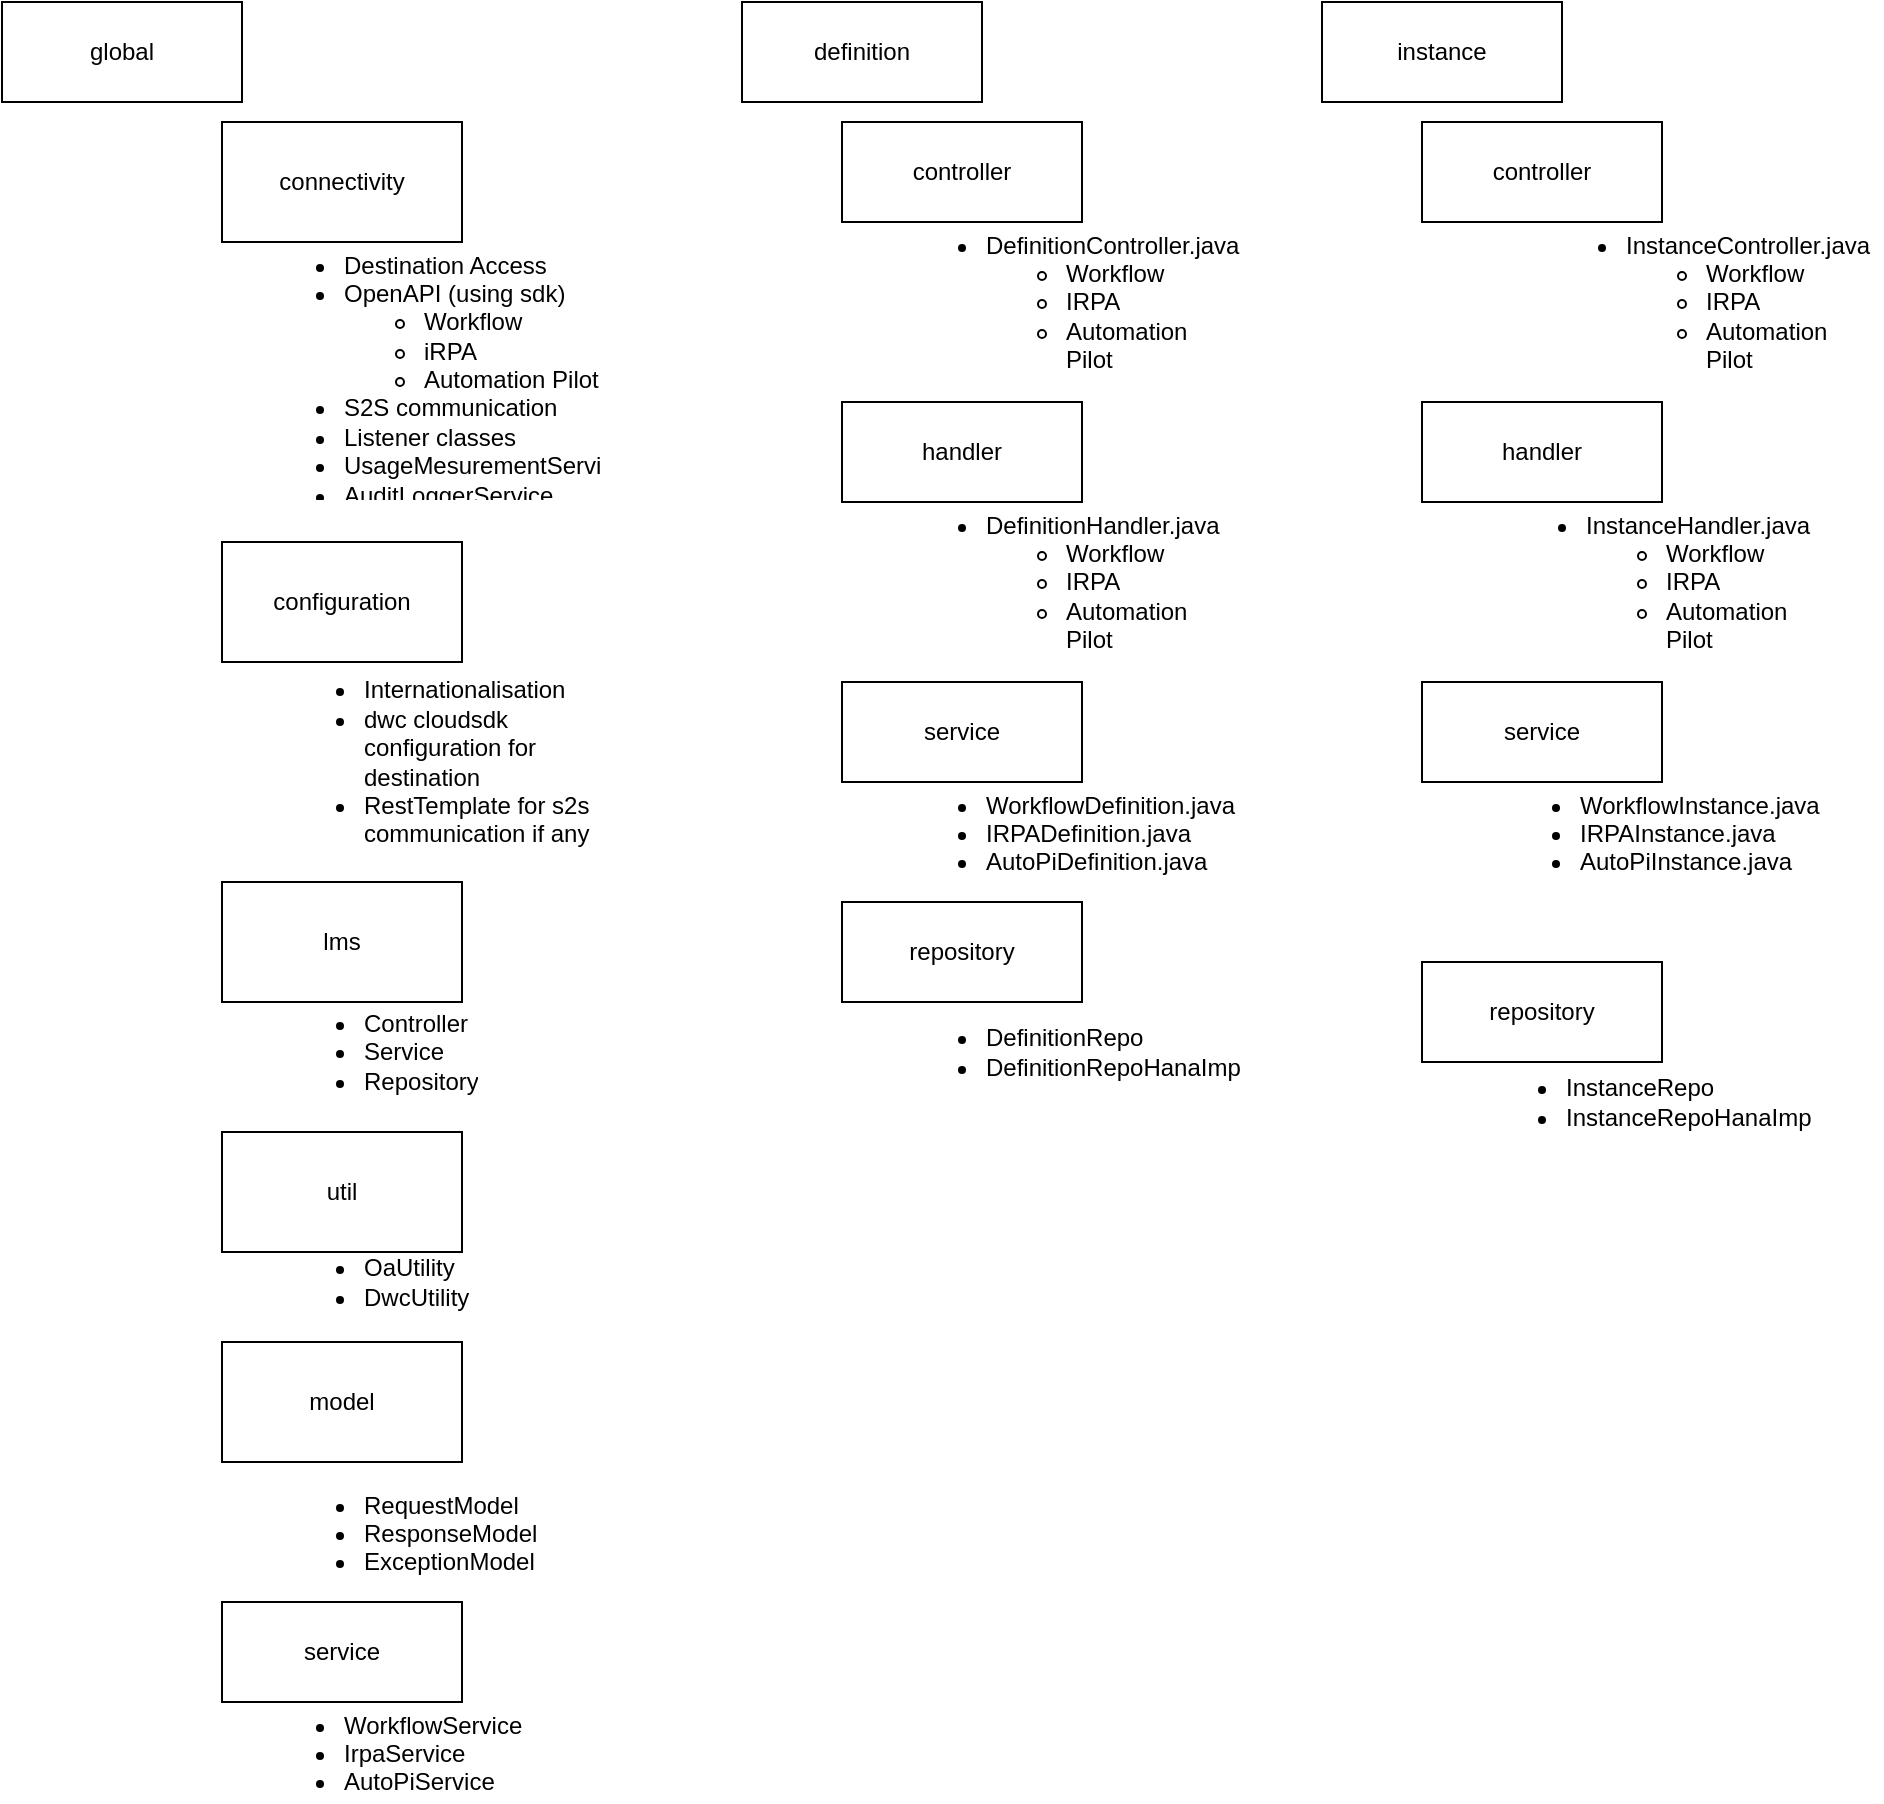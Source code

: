 <mxfile version="20.2.7" type="github">
  <diagram id="C5RBs43oDa-KdzZeNtuy" name="Page-1">
    <mxGraphModel dx="805" dy="592" grid="1" gridSize="10" guides="1" tooltips="1" connect="1" arrows="1" fold="1" page="1" pageScale="1" pageWidth="827" pageHeight="1169" math="0" shadow="0">
      <root>
        <mxCell id="WIyWlLk6GJQsqaUBKTNV-0" />
        <mxCell id="WIyWlLk6GJQsqaUBKTNV-1" parent="WIyWlLk6GJQsqaUBKTNV-0" />
        <mxCell id="2RCarEmj-zC64uANRn-R-2" value="connectivity" style="rounded=0;whiteSpace=wrap;html=1;" vertex="1" parent="WIyWlLk6GJQsqaUBKTNV-1">
          <mxGeometry x="310" y="180" width="120" height="60" as="geometry" />
        </mxCell>
        <mxCell id="2RCarEmj-zC64uANRn-R-3" value="global" style="rounded=0;whiteSpace=wrap;html=1;" vertex="1" parent="WIyWlLk6GJQsqaUBKTNV-1">
          <mxGeometry x="200" y="120" width="120" height="50" as="geometry" />
        </mxCell>
        <mxCell id="2RCarEmj-zC64uANRn-R-7" value="&lt;ul&gt;&lt;li&gt;Destination Access&lt;/li&gt;&lt;li&gt;OpenAPI (using sdk)&lt;/li&gt;&lt;ul&gt;&lt;li&gt;Workflow&lt;/li&gt;&lt;li&gt;iRPA&lt;/li&gt;&lt;li&gt;Automation Pilot&amp;nbsp;&lt;/li&gt;&lt;/ul&gt;&lt;li&gt;S2S communication&lt;/li&gt;&lt;li&gt;Listener classes&lt;/li&gt;&lt;li&gt;UsageMesurementService&lt;/li&gt;&lt;li&gt;AuditLoggerService&lt;/li&gt;&lt;/ul&gt;" style="text;strokeColor=none;fillColor=none;html=1;whiteSpace=wrap;verticalAlign=middle;overflow=hidden;" vertex="1" parent="WIyWlLk6GJQsqaUBKTNV-1">
          <mxGeometry x="329" y="230" width="170" height="140" as="geometry" />
        </mxCell>
        <mxCell id="2RCarEmj-zC64uANRn-R-10" value="configuration" style="rounded=0;whiteSpace=wrap;html=1;" vertex="1" parent="WIyWlLk6GJQsqaUBKTNV-1">
          <mxGeometry x="310" y="390" width="120" height="60" as="geometry" />
        </mxCell>
        <mxCell id="2RCarEmj-zC64uANRn-R-12" value="&lt;ul&gt;&lt;li&gt;Internationalisation&lt;/li&gt;&lt;li&gt;dwc cloudsdk configuration for destination&lt;/li&gt;&lt;li&gt;RestTemplate for s2s communication if any&lt;/li&gt;&lt;/ul&gt;" style="text;strokeColor=none;fillColor=none;html=1;whiteSpace=wrap;verticalAlign=middle;overflow=hidden;" vertex="1" parent="WIyWlLk6GJQsqaUBKTNV-1">
          <mxGeometry x="339" y="430" width="170" height="140" as="geometry" />
        </mxCell>
        <mxCell id="2RCarEmj-zC64uANRn-R-13" value="lms" style="rounded=0;whiteSpace=wrap;html=1;" vertex="1" parent="WIyWlLk6GJQsqaUBKTNV-1">
          <mxGeometry x="310" y="560" width="120" height="60" as="geometry" />
        </mxCell>
        <mxCell id="2RCarEmj-zC64uANRn-R-14" value="&lt;ul&gt;&lt;li&gt;Controller&lt;/li&gt;&lt;li&gt;Service&amp;nbsp;&lt;/li&gt;&lt;li&gt;Repository&lt;/li&gt;&lt;/ul&gt;" style="text;strokeColor=none;fillColor=none;html=1;whiteSpace=wrap;verticalAlign=middle;overflow=hidden;" vertex="1" parent="WIyWlLk6GJQsqaUBKTNV-1">
          <mxGeometry x="339" y="605" width="131" height="80" as="geometry" />
        </mxCell>
        <mxCell id="2RCarEmj-zC64uANRn-R-16" value="util" style="rounded=0;whiteSpace=wrap;html=1;" vertex="1" parent="WIyWlLk6GJQsqaUBKTNV-1">
          <mxGeometry x="310" y="685" width="120" height="60" as="geometry" />
        </mxCell>
        <mxCell id="2RCarEmj-zC64uANRn-R-17" value="&lt;ul&gt;&lt;li&gt;OaUtility&lt;/li&gt;&lt;li&gt;DwcUtility&amp;nbsp;&lt;/li&gt;&lt;/ul&gt;" style="text;strokeColor=none;fillColor=none;html=1;whiteSpace=wrap;verticalAlign=middle;overflow=hidden;" vertex="1" parent="WIyWlLk6GJQsqaUBKTNV-1">
          <mxGeometry x="339" y="730" width="131" height="60" as="geometry" />
        </mxCell>
        <mxCell id="2RCarEmj-zC64uANRn-R-18" value="model" style="rounded=0;whiteSpace=wrap;html=1;" vertex="1" parent="WIyWlLk6GJQsqaUBKTNV-1">
          <mxGeometry x="310" y="790" width="120" height="60" as="geometry" />
        </mxCell>
        <mxCell id="2RCarEmj-zC64uANRn-R-19" value="definition" style="rounded=0;whiteSpace=wrap;html=1;" vertex="1" parent="WIyWlLk6GJQsqaUBKTNV-1">
          <mxGeometry x="570" y="120" width="120" height="50" as="geometry" />
        </mxCell>
        <mxCell id="2RCarEmj-zC64uANRn-R-20" value="controller" style="rounded=0;whiteSpace=wrap;html=1;" vertex="1" parent="WIyWlLk6GJQsqaUBKTNV-1">
          <mxGeometry x="620" y="180" width="120" height="50" as="geometry" />
        </mxCell>
        <mxCell id="2RCarEmj-zC64uANRn-R-21" value="handler" style="rounded=0;whiteSpace=wrap;html=1;" vertex="1" parent="WIyWlLk6GJQsqaUBKTNV-1">
          <mxGeometry x="620" y="320" width="120" height="50" as="geometry" />
        </mxCell>
        <mxCell id="2RCarEmj-zC64uANRn-R-22" value="&lt;ul&gt;&lt;li&gt;DefinitionController.java&lt;/li&gt;&lt;ul&gt;&lt;li&gt;Workflow&lt;/li&gt;&lt;li&gt;IRPA&lt;/li&gt;&lt;li&gt;Automation Pilot&amp;nbsp;&lt;/li&gt;&lt;/ul&gt;&lt;/ul&gt;" style="text;strokeColor=none;fillColor=none;html=1;whiteSpace=wrap;verticalAlign=middle;overflow=hidden;" vertex="1" parent="WIyWlLk6GJQsqaUBKTNV-1">
          <mxGeometry x="650" y="220" width="170" height="100" as="geometry" />
        </mxCell>
        <mxCell id="2RCarEmj-zC64uANRn-R-23" value="&lt;ul&gt;&lt;li&gt;DefinitionHandler.java&lt;/li&gt;&lt;ul&gt;&lt;li&gt;Workflow&lt;/li&gt;&lt;li&gt;IRPA&lt;/li&gt;&lt;li&gt;Automation Pilot&amp;nbsp;&lt;/li&gt;&lt;/ul&gt;&lt;/ul&gt;" style="text;strokeColor=none;fillColor=none;html=1;whiteSpace=wrap;verticalAlign=middle;overflow=hidden;" vertex="1" parent="WIyWlLk6GJQsqaUBKTNV-1">
          <mxGeometry x="650" y="360" width="170" height="100" as="geometry" />
        </mxCell>
        <mxCell id="2RCarEmj-zC64uANRn-R-24" value="service" style="rounded=0;whiteSpace=wrap;html=1;" vertex="1" parent="WIyWlLk6GJQsqaUBKTNV-1">
          <mxGeometry x="620" y="460" width="120" height="50" as="geometry" />
        </mxCell>
        <mxCell id="2RCarEmj-zC64uANRn-R-25" value="&lt;ul&gt;&lt;li&gt;WorkflowDefinition.java&lt;br&gt;&lt;/li&gt;&lt;li&gt;IRPADefinition.java&lt;br&gt;&lt;/li&gt;&lt;li&gt;AutoPiDefinition.java&lt;br&gt;&lt;/li&gt;&lt;/ul&gt;" style="text;strokeColor=none;fillColor=none;html=1;whiteSpace=wrap;verticalAlign=middle;overflow=hidden;" vertex="1" parent="WIyWlLk6GJQsqaUBKTNV-1">
          <mxGeometry x="650" y="500" width="170" height="70" as="geometry" />
        </mxCell>
        <mxCell id="2RCarEmj-zC64uANRn-R-26" value="repository" style="rounded=0;whiteSpace=wrap;html=1;" vertex="1" parent="WIyWlLk6GJQsqaUBKTNV-1">
          <mxGeometry x="620" y="570" width="120" height="50" as="geometry" />
        </mxCell>
        <mxCell id="2RCarEmj-zC64uANRn-R-27" value="&lt;ul&gt;&lt;li&gt;RequestModel&lt;/li&gt;&lt;li&gt;ResponseModel&lt;/li&gt;&lt;li&gt;ExceptionModel&lt;/li&gt;&lt;li&gt;DwcUtility&amp;nbsp;&lt;/li&gt;&lt;/ul&gt;" style="text;strokeColor=none;fillColor=none;html=1;whiteSpace=wrap;verticalAlign=middle;overflow=hidden;" vertex="1" parent="WIyWlLk6GJQsqaUBKTNV-1">
          <mxGeometry x="339" y="850" width="131" height="60" as="geometry" />
        </mxCell>
        <mxCell id="2RCarEmj-zC64uANRn-R-28" value="instance" style="rounded=0;whiteSpace=wrap;html=1;" vertex="1" parent="WIyWlLk6GJQsqaUBKTNV-1">
          <mxGeometry x="860" y="120" width="120" height="50" as="geometry" />
        </mxCell>
        <mxCell id="2RCarEmj-zC64uANRn-R-29" value="controller" style="rounded=0;whiteSpace=wrap;html=1;" vertex="1" parent="WIyWlLk6GJQsqaUBKTNV-1">
          <mxGeometry x="910" y="180" width="120" height="50" as="geometry" />
        </mxCell>
        <mxCell id="2RCarEmj-zC64uANRn-R-30" value="handler" style="rounded=0;whiteSpace=wrap;html=1;" vertex="1" parent="WIyWlLk6GJQsqaUBKTNV-1">
          <mxGeometry x="910" y="320" width="120" height="50" as="geometry" />
        </mxCell>
        <mxCell id="2RCarEmj-zC64uANRn-R-31" value="&lt;ul&gt;&lt;li&gt;InstanceController.java&lt;/li&gt;&lt;ul&gt;&lt;li&gt;Workflow&lt;/li&gt;&lt;li&gt;IRPA&lt;/li&gt;&lt;li&gt;Automation Pilot&amp;nbsp;&lt;/li&gt;&lt;/ul&gt;&lt;/ul&gt;" style="text;strokeColor=none;fillColor=none;html=1;whiteSpace=wrap;verticalAlign=middle;overflow=hidden;" vertex="1" parent="WIyWlLk6GJQsqaUBKTNV-1">
          <mxGeometry x="970" y="220" width="170" height="100" as="geometry" />
        </mxCell>
        <mxCell id="2RCarEmj-zC64uANRn-R-32" value="&lt;ul&gt;&lt;li&gt;InstanceHandler.java&lt;/li&gt;&lt;ul&gt;&lt;li&gt;Workflow&lt;/li&gt;&lt;li&gt;IRPA&lt;/li&gt;&lt;li&gt;Automation Pilot&amp;nbsp;&lt;/li&gt;&lt;/ul&gt;&lt;/ul&gt;" style="text;strokeColor=none;fillColor=none;html=1;whiteSpace=wrap;verticalAlign=middle;overflow=hidden;" vertex="1" parent="WIyWlLk6GJQsqaUBKTNV-1">
          <mxGeometry x="950" y="360" width="170" height="100" as="geometry" />
        </mxCell>
        <mxCell id="2RCarEmj-zC64uANRn-R-33" value="service" style="rounded=0;whiteSpace=wrap;html=1;" vertex="1" parent="WIyWlLk6GJQsqaUBKTNV-1">
          <mxGeometry x="910" y="460" width="120" height="50" as="geometry" />
        </mxCell>
        <mxCell id="2RCarEmj-zC64uANRn-R-34" value="&lt;ul&gt;&lt;li&gt;WorkflowInstance.java&lt;/li&gt;&lt;li&gt;IRPAInstance.java&lt;br&gt;&lt;/li&gt;&lt;li&gt;AutoPiInstance.java&amp;nbsp;&lt;br&gt;&lt;/li&gt;&lt;/ul&gt;" style="text;strokeColor=none;fillColor=none;html=1;whiteSpace=wrap;verticalAlign=middle;overflow=hidden;" vertex="1" parent="WIyWlLk6GJQsqaUBKTNV-1">
          <mxGeometry x="947" y="500" width="170" height="70" as="geometry" />
        </mxCell>
        <mxCell id="2RCarEmj-zC64uANRn-R-35" value="service" style="rounded=0;whiteSpace=wrap;html=1;" vertex="1" parent="WIyWlLk6GJQsqaUBKTNV-1">
          <mxGeometry x="310" y="920" width="120" height="50" as="geometry" />
        </mxCell>
        <mxCell id="2RCarEmj-zC64uANRn-R-36" value="&lt;ul&gt;&lt;li&gt;WorkflowService&lt;/li&gt;&lt;li&gt;IrpaService&lt;/li&gt;&lt;li&gt;AutoPiService&lt;/li&gt;&lt;li&gt;&lt;/li&gt;&lt;/ul&gt;" style="text;strokeColor=none;fillColor=none;html=1;whiteSpace=wrap;verticalAlign=middle;overflow=hidden;" vertex="1" parent="WIyWlLk6GJQsqaUBKTNV-1">
          <mxGeometry x="329" y="960" width="131" height="60" as="geometry" />
        </mxCell>
        <mxCell id="2RCarEmj-zC64uANRn-R-37" value="&lt;ul&gt;&lt;li&gt;DefinitionRepo&lt;/li&gt;&lt;li&gt;DefinitionRepoHanaImp&lt;/li&gt;&lt;/ul&gt;" style="text;strokeColor=none;fillColor=none;html=1;whiteSpace=wrap;verticalAlign=middle;overflow=hidden;" vertex="1" parent="WIyWlLk6GJQsqaUBKTNV-1">
          <mxGeometry x="650" y="615" width="170" height="60" as="geometry" />
        </mxCell>
        <mxCell id="2RCarEmj-zC64uANRn-R-38" value="repository" style="rounded=0;whiteSpace=wrap;html=1;" vertex="1" parent="WIyWlLk6GJQsqaUBKTNV-1">
          <mxGeometry x="910" y="600" width="120" height="50" as="geometry" />
        </mxCell>
        <mxCell id="2RCarEmj-zC64uANRn-R-39" value="&lt;ul&gt;&lt;li&gt;InstanceRepo&lt;/li&gt;&lt;li&gt;InstanceRepoHanaImp&lt;/li&gt;&lt;/ul&gt;" style="text;strokeColor=none;fillColor=none;html=1;whiteSpace=wrap;verticalAlign=middle;overflow=hidden;" vertex="1" parent="WIyWlLk6GJQsqaUBKTNV-1">
          <mxGeometry x="940" y="640" width="170" height="60" as="geometry" />
        </mxCell>
      </root>
    </mxGraphModel>
  </diagram>
</mxfile>

